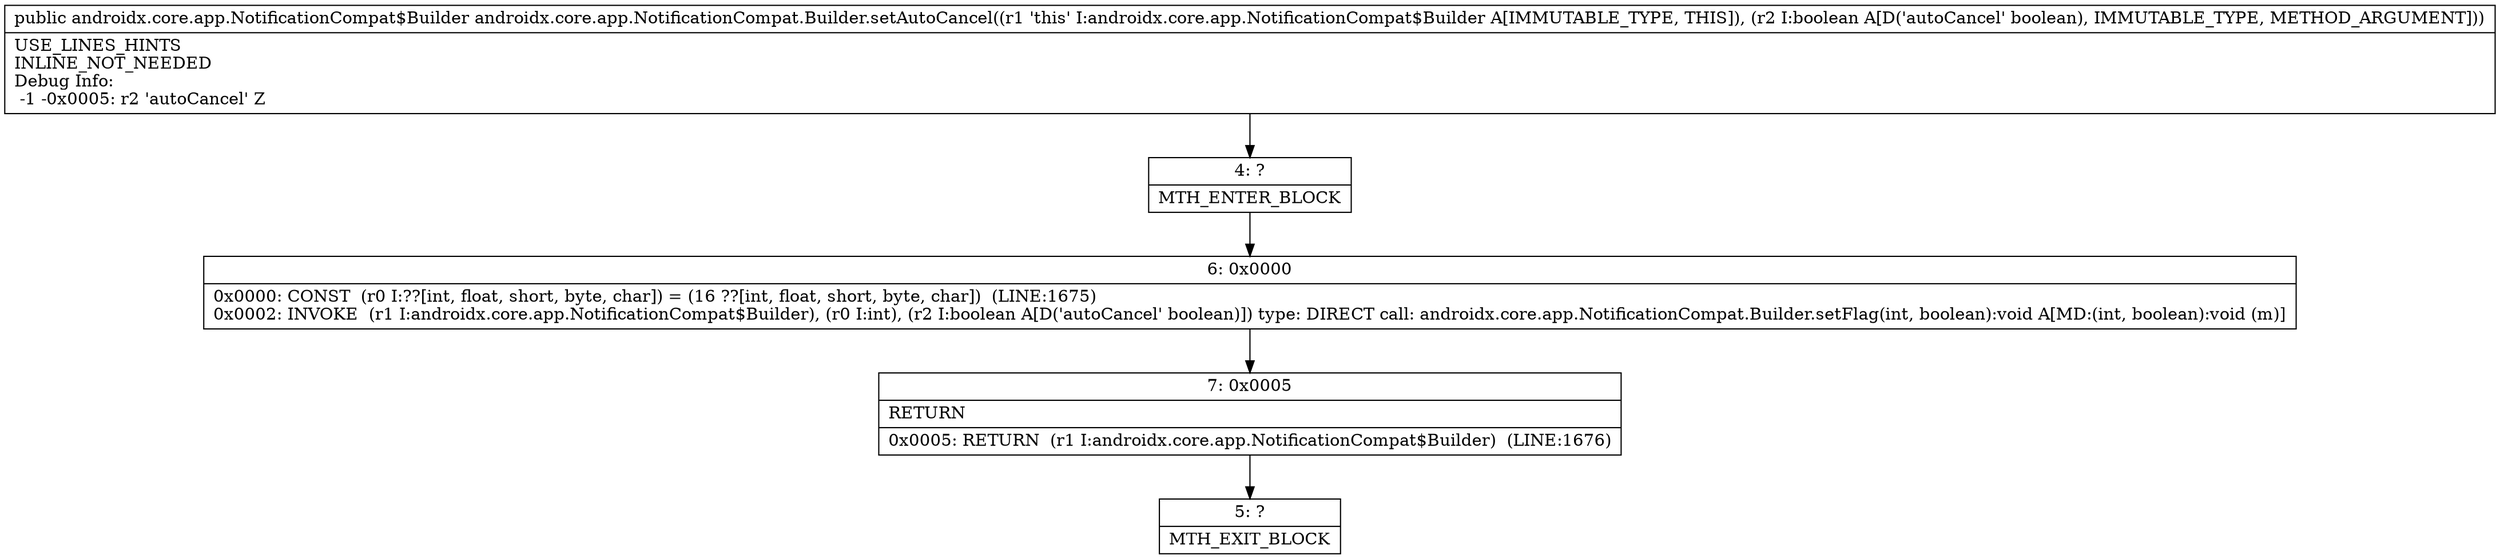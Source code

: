 digraph "CFG forandroidx.core.app.NotificationCompat.Builder.setAutoCancel(Z)Landroidx\/core\/app\/NotificationCompat$Builder;" {
Node_4 [shape=record,label="{4\:\ ?|MTH_ENTER_BLOCK\l}"];
Node_6 [shape=record,label="{6\:\ 0x0000|0x0000: CONST  (r0 I:??[int, float, short, byte, char]) = (16 ??[int, float, short, byte, char])  (LINE:1675)\l0x0002: INVOKE  (r1 I:androidx.core.app.NotificationCompat$Builder), (r0 I:int), (r2 I:boolean A[D('autoCancel' boolean)]) type: DIRECT call: androidx.core.app.NotificationCompat.Builder.setFlag(int, boolean):void A[MD:(int, boolean):void (m)]\l}"];
Node_7 [shape=record,label="{7\:\ 0x0005|RETURN\l|0x0005: RETURN  (r1 I:androidx.core.app.NotificationCompat$Builder)  (LINE:1676)\l}"];
Node_5 [shape=record,label="{5\:\ ?|MTH_EXIT_BLOCK\l}"];
MethodNode[shape=record,label="{public androidx.core.app.NotificationCompat$Builder androidx.core.app.NotificationCompat.Builder.setAutoCancel((r1 'this' I:androidx.core.app.NotificationCompat$Builder A[IMMUTABLE_TYPE, THIS]), (r2 I:boolean A[D('autoCancel' boolean), IMMUTABLE_TYPE, METHOD_ARGUMENT]))  | USE_LINES_HINTS\lINLINE_NOT_NEEDED\lDebug Info:\l  \-1 \-0x0005: r2 'autoCancel' Z\l}"];
MethodNode -> Node_4;Node_4 -> Node_6;
Node_6 -> Node_7;
Node_7 -> Node_5;
}

